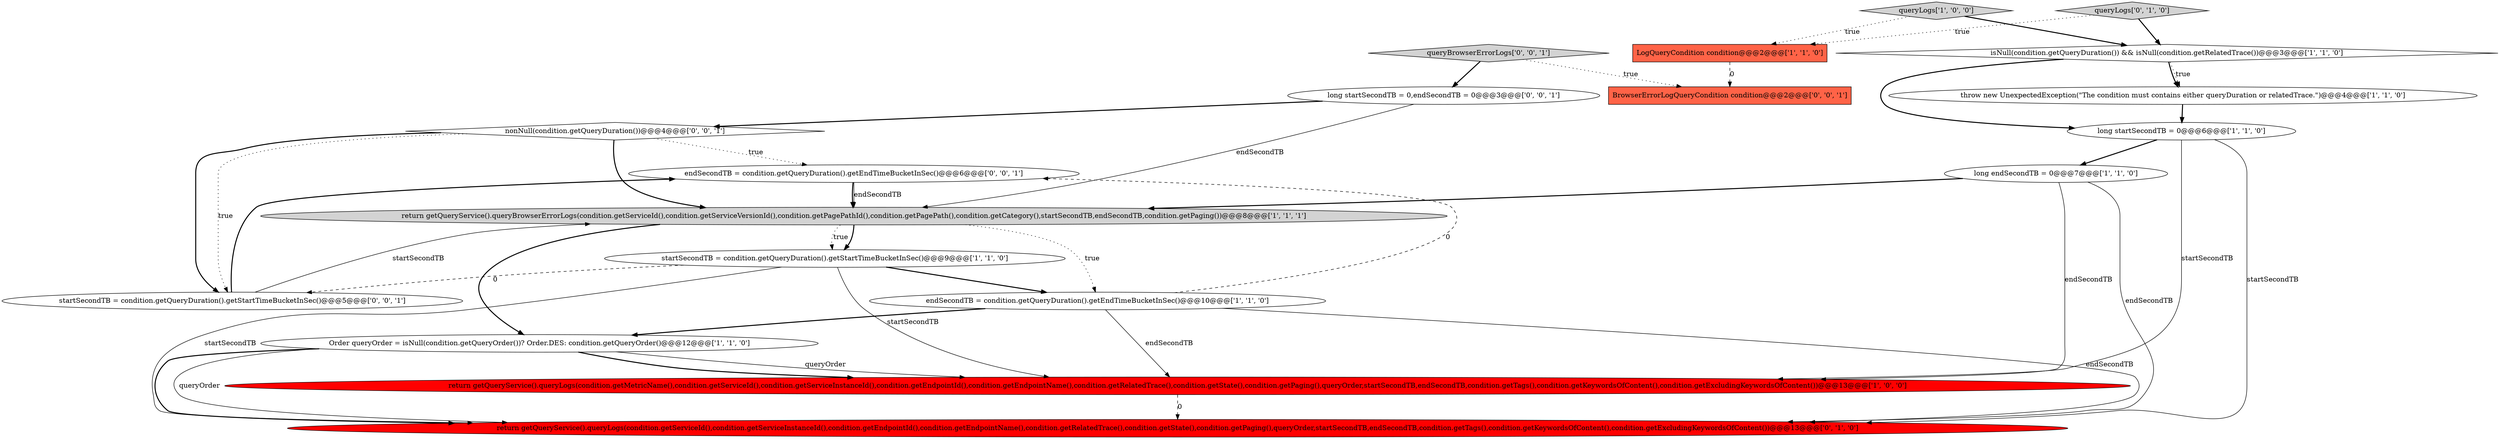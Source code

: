 digraph {
14 [style = filled, label = "long startSecondTB = 0,endSecondTB = 0@@@3@@@['0', '0', '1']", fillcolor = white, shape = ellipse image = "AAA0AAABBB3BBB"];
2 [style = filled, label = "return getQueryService().queryLogs(condition.getMetricName(),condition.getServiceId(),condition.getServiceInstanceId(),condition.getEndpointId(),condition.getEndpointName(),condition.getRelatedTrace(),condition.getState(),condition.getPaging(),queryOrder,startSecondTB,endSecondTB,condition.getTags(),condition.getKeywordsOfContent(),condition.getExcludingKeywordsOfContent())@@@13@@@['1', '0', '0']", fillcolor = red, shape = ellipse image = "AAA1AAABBB1BBB"];
15 [style = filled, label = "endSecondTB = condition.getQueryDuration().getEndTimeBucketInSec()@@@6@@@['0', '0', '1']", fillcolor = white, shape = ellipse image = "AAA0AAABBB3BBB"];
16 [style = filled, label = "startSecondTB = condition.getQueryDuration().getStartTimeBucketInSec()@@@5@@@['0', '0', '1']", fillcolor = white, shape = ellipse image = "AAA0AAABBB3BBB"];
13 [style = filled, label = "BrowserErrorLogQueryCondition condition@@@2@@@['0', '0', '1']", fillcolor = tomato, shape = box image = "AAA0AAABBB3BBB"];
6 [style = filled, label = "LogQueryCondition condition@@@2@@@['1', '1', '0']", fillcolor = tomato, shape = box image = "AAA0AAABBB1BBB"];
18 [style = filled, label = "queryBrowserErrorLogs['0', '0', '1']", fillcolor = lightgray, shape = diamond image = "AAA0AAABBB3BBB"];
8 [style = filled, label = "long startSecondTB = 0@@@6@@@['1', '1', '0']", fillcolor = white, shape = ellipse image = "AAA0AAABBB1BBB"];
7 [style = filled, label = "isNull(condition.getQueryDuration()) && isNull(condition.getRelatedTrace())@@@3@@@['1', '1', '0']", fillcolor = white, shape = diamond image = "AAA0AAABBB1BBB"];
3 [style = filled, label = "queryLogs['1', '0', '0']", fillcolor = lightgray, shape = diamond image = "AAA0AAABBB1BBB"];
17 [style = filled, label = "nonNull(condition.getQueryDuration())@@@4@@@['0', '0', '1']", fillcolor = white, shape = diamond image = "AAA0AAABBB3BBB"];
0 [style = filled, label = "throw new UnexpectedException(\"The condition must contains either queryDuration or relatedTrace.\")@@@4@@@['1', '1', '0']", fillcolor = white, shape = ellipse image = "AAA0AAABBB1BBB"];
1 [style = filled, label = "endSecondTB = condition.getQueryDuration().getEndTimeBucketInSec()@@@10@@@['1', '1', '0']", fillcolor = white, shape = ellipse image = "AAA0AAABBB1BBB"];
5 [style = filled, label = "Order queryOrder = isNull(condition.getQueryOrder())? Order.DES: condition.getQueryOrder()@@@12@@@['1', '1', '0']", fillcolor = white, shape = ellipse image = "AAA0AAABBB1BBB"];
11 [style = filled, label = "queryLogs['0', '1', '0']", fillcolor = lightgray, shape = diamond image = "AAA0AAABBB2BBB"];
4 [style = filled, label = "return getQueryService().queryBrowserErrorLogs(condition.getServiceId(),condition.getServiceVersionId(),condition.getPagePathId(),condition.getPagePath(),condition.getCategory(),startSecondTB,endSecondTB,condition.getPaging())@@@8@@@['1', '1', '1']", fillcolor = lightgray, shape = ellipse image = "AAA0AAABBB1BBB"];
10 [style = filled, label = "long endSecondTB = 0@@@7@@@['1', '1', '0']", fillcolor = white, shape = ellipse image = "AAA0AAABBB1BBB"];
12 [style = filled, label = "return getQueryService().queryLogs(condition.getServiceId(),condition.getServiceInstanceId(),condition.getEndpointId(),condition.getEndpointName(),condition.getRelatedTrace(),condition.getState(),condition.getPaging(),queryOrder,startSecondTB,endSecondTB,condition.getTags(),condition.getKeywordsOfContent(),condition.getExcludingKeywordsOfContent())@@@13@@@['0', '1', '0']", fillcolor = red, shape = ellipse image = "AAA1AAABBB2BBB"];
9 [style = filled, label = "startSecondTB = condition.getQueryDuration().getStartTimeBucketInSec()@@@9@@@['1', '1', '0']", fillcolor = white, shape = ellipse image = "AAA0AAABBB1BBB"];
1->5 [style = bold, label=""];
4->9 [style = bold, label=""];
16->15 [style = bold, label=""];
8->10 [style = bold, label=""];
9->12 [style = solid, label="startSecondTB"];
9->16 [style = dashed, label="0"];
1->2 [style = solid, label="endSecondTB"];
4->1 [style = dotted, label="true"];
1->15 [style = dashed, label="0"];
9->2 [style = solid, label="startSecondTB"];
14->17 [style = bold, label=""];
7->0 [style = bold, label=""];
3->6 [style = dotted, label="true"];
7->0 [style = dotted, label="true"];
7->8 [style = bold, label=""];
8->12 [style = solid, label="startSecondTB"];
14->4 [style = solid, label="endSecondTB"];
17->16 [style = dotted, label="true"];
10->2 [style = solid, label="endSecondTB"];
2->12 [style = dashed, label="0"];
5->2 [style = bold, label=""];
17->15 [style = dotted, label="true"];
6->13 [style = dashed, label="0"];
3->7 [style = bold, label=""];
5->12 [style = bold, label=""];
8->2 [style = solid, label="startSecondTB"];
11->6 [style = dotted, label="true"];
1->12 [style = solid, label="endSecondTB"];
0->8 [style = bold, label=""];
15->4 [style = bold, label=""];
10->4 [style = bold, label=""];
5->2 [style = solid, label="queryOrder"];
16->4 [style = solid, label="startSecondTB"];
15->4 [style = solid, label="endSecondTB"];
4->9 [style = dotted, label="true"];
9->1 [style = bold, label=""];
5->12 [style = solid, label="queryOrder"];
4->5 [style = bold, label=""];
18->14 [style = bold, label=""];
17->4 [style = bold, label=""];
11->7 [style = bold, label=""];
17->16 [style = bold, label=""];
18->13 [style = dotted, label="true"];
10->12 [style = solid, label="endSecondTB"];
}
